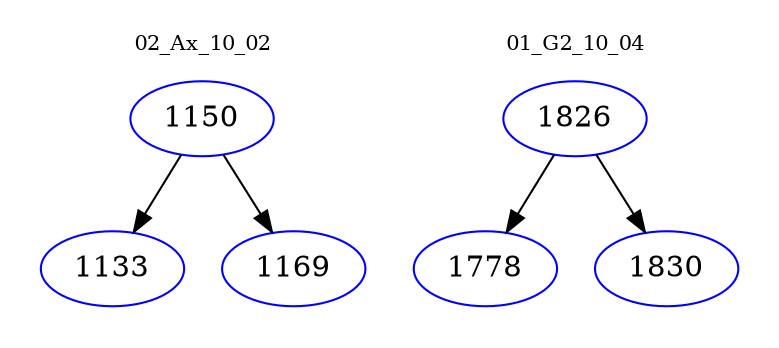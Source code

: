 digraph{
subgraph cluster_0 {
color = white
label = "02_Ax_10_02";
fontsize=10;
T0_1150 [label="1150", color="blue"]
T0_1150 -> T0_1133 [color="black"]
T0_1133 [label="1133", color="blue"]
T0_1150 -> T0_1169 [color="black"]
T0_1169 [label="1169", color="blue"]
}
subgraph cluster_1 {
color = white
label = "01_G2_10_04";
fontsize=10;
T1_1826 [label="1826", color="blue"]
T1_1826 -> T1_1778 [color="black"]
T1_1778 [label="1778", color="blue"]
T1_1826 -> T1_1830 [color="black"]
T1_1830 [label="1830", color="blue"]
}
}
